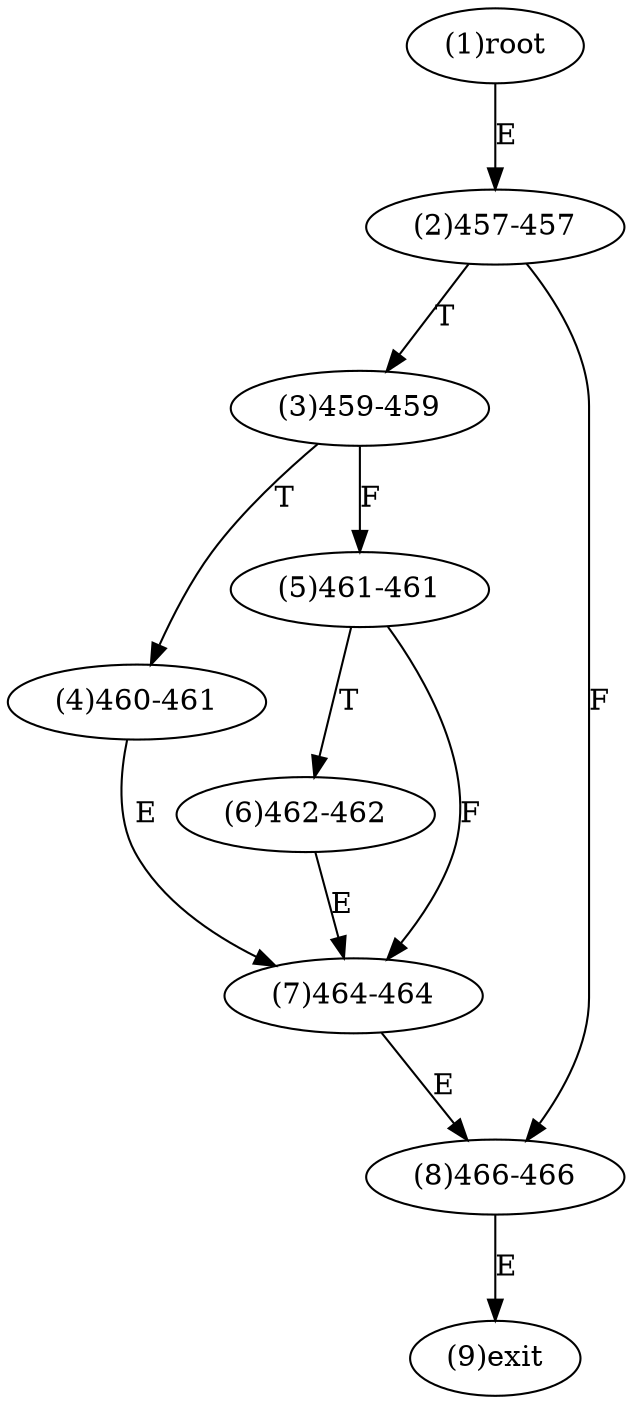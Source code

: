 digraph "" { 
1[ label="(1)root"];
2[ label="(2)457-457"];
3[ label="(3)459-459"];
4[ label="(4)460-461"];
5[ label="(5)461-461"];
6[ label="(6)462-462"];
7[ label="(7)464-464"];
8[ label="(8)466-466"];
9[ label="(9)exit"];
1->2[ label="E"];
2->8[ label="F"];
2->3[ label="T"];
3->5[ label="F"];
3->4[ label="T"];
4->7[ label="E"];
5->7[ label="F"];
5->6[ label="T"];
6->7[ label="E"];
7->8[ label="E"];
8->9[ label="E"];
}